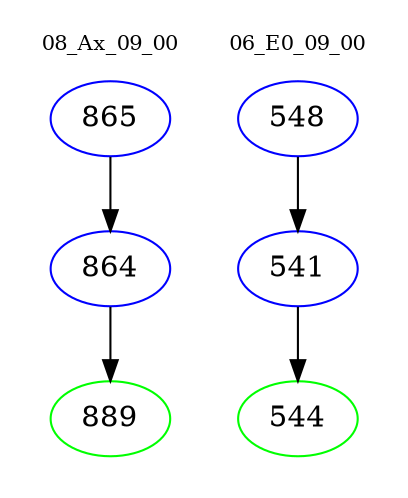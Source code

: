 digraph{
subgraph cluster_0 {
color = white
label = "08_Ax_09_00";
fontsize=10;
T0_865 [label="865", color="blue"]
T0_865 -> T0_864 [color="black"]
T0_864 [label="864", color="blue"]
T0_864 -> T0_889 [color="black"]
T0_889 [label="889", color="green"]
}
subgraph cluster_1 {
color = white
label = "06_E0_09_00";
fontsize=10;
T1_548 [label="548", color="blue"]
T1_548 -> T1_541 [color="black"]
T1_541 [label="541", color="blue"]
T1_541 -> T1_544 [color="black"]
T1_544 [label="544", color="green"]
}
}
